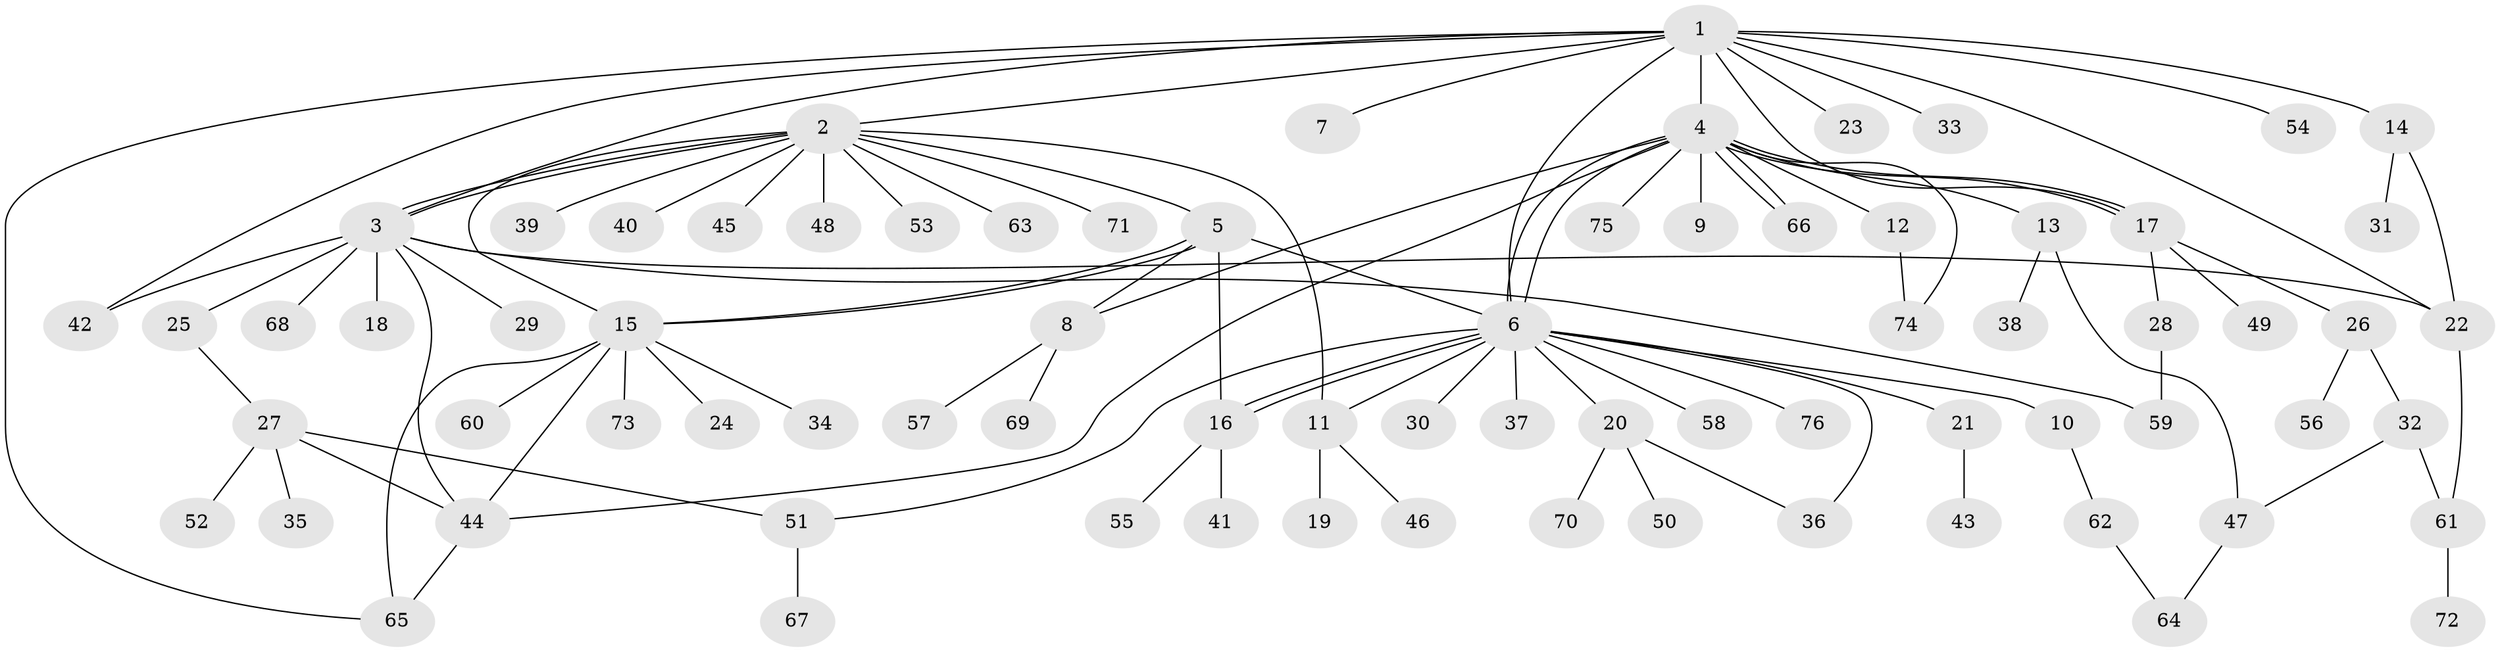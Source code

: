 // Generated by graph-tools (version 1.1) at 2025/35/03/09/25 02:35:19]
// undirected, 76 vertices, 104 edges
graph export_dot {
graph [start="1"]
  node [color=gray90,style=filled];
  1;
  2;
  3;
  4;
  5;
  6;
  7;
  8;
  9;
  10;
  11;
  12;
  13;
  14;
  15;
  16;
  17;
  18;
  19;
  20;
  21;
  22;
  23;
  24;
  25;
  26;
  27;
  28;
  29;
  30;
  31;
  32;
  33;
  34;
  35;
  36;
  37;
  38;
  39;
  40;
  41;
  42;
  43;
  44;
  45;
  46;
  47;
  48;
  49;
  50;
  51;
  52;
  53;
  54;
  55;
  56;
  57;
  58;
  59;
  60;
  61;
  62;
  63;
  64;
  65;
  66;
  67;
  68;
  69;
  70;
  71;
  72;
  73;
  74;
  75;
  76;
  1 -- 2;
  1 -- 3;
  1 -- 4;
  1 -- 6;
  1 -- 7;
  1 -- 14;
  1 -- 17;
  1 -- 22;
  1 -- 23;
  1 -- 33;
  1 -- 42;
  1 -- 54;
  1 -- 65;
  2 -- 3;
  2 -- 3;
  2 -- 5;
  2 -- 11;
  2 -- 15;
  2 -- 39;
  2 -- 40;
  2 -- 45;
  2 -- 48;
  2 -- 53;
  2 -- 63;
  2 -- 71;
  3 -- 18;
  3 -- 22;
  3 -- 25;
  3 -- 29;
  3 -- 42;
  3 -- 44;
  3 -- 59;
  3 -- 68;
  4 -- 6;
  4 -- 6;
  4 -- 8;
  4 -- 9;
  4 -- 12;
  4 -- 13;
  4 -- 17;
  4 -- 17;
  4 -- 44;
  4 -- 66;
  4 -- 66;
  4 -- 74;
  4 -- 75;
  5 -- 6;
  5 -- 8;
  5 -- 15;
  5 -- 15;
  5 -- 16;
  6 -- 10;
  6 -- 11;
  6 -- 16;
  6 -- 16;
  6 -- 20;
  6 -- 21;
  6 -- 30;
  6 -- 36;
  6 -- 37;
  6 -- 51;
  6 -- 58;
  6 -- 76;
  8 -- 57;
  8 -- 69;
  10 -- 62;
  11 -- 19;
  11 -- 46;
  12 -- 74;
  13 -- 38;
  13 -- 47;
  14 -- 22;
  14 -- 31;
  15 -- 24;
  15 -- 34;
  15 -- 44;
  15 -- 60;
  15 -- 65;
  15 -- 73;
  16 -- 41;
  16 -- 55;
  17 -- 26;
  17 -- 28;
  17 -- 49;
  20 -- 36;
  20 -- 50;
  20 -- 70;
  21 -- 43;
  22 -- 61;
  25 -- 27;
  26 -- 32;
  26 -- 56;
  27 -- 35;
  27 -- 44;
  27 -- 51;
  27 -- 52;
  28 -- 59;
  32 -- 47;
  32 -- 61;
  44 -- 65;
  47 -- 64;
  51 -- 67;
  61 -- 72;
  62 -- 64;
}
